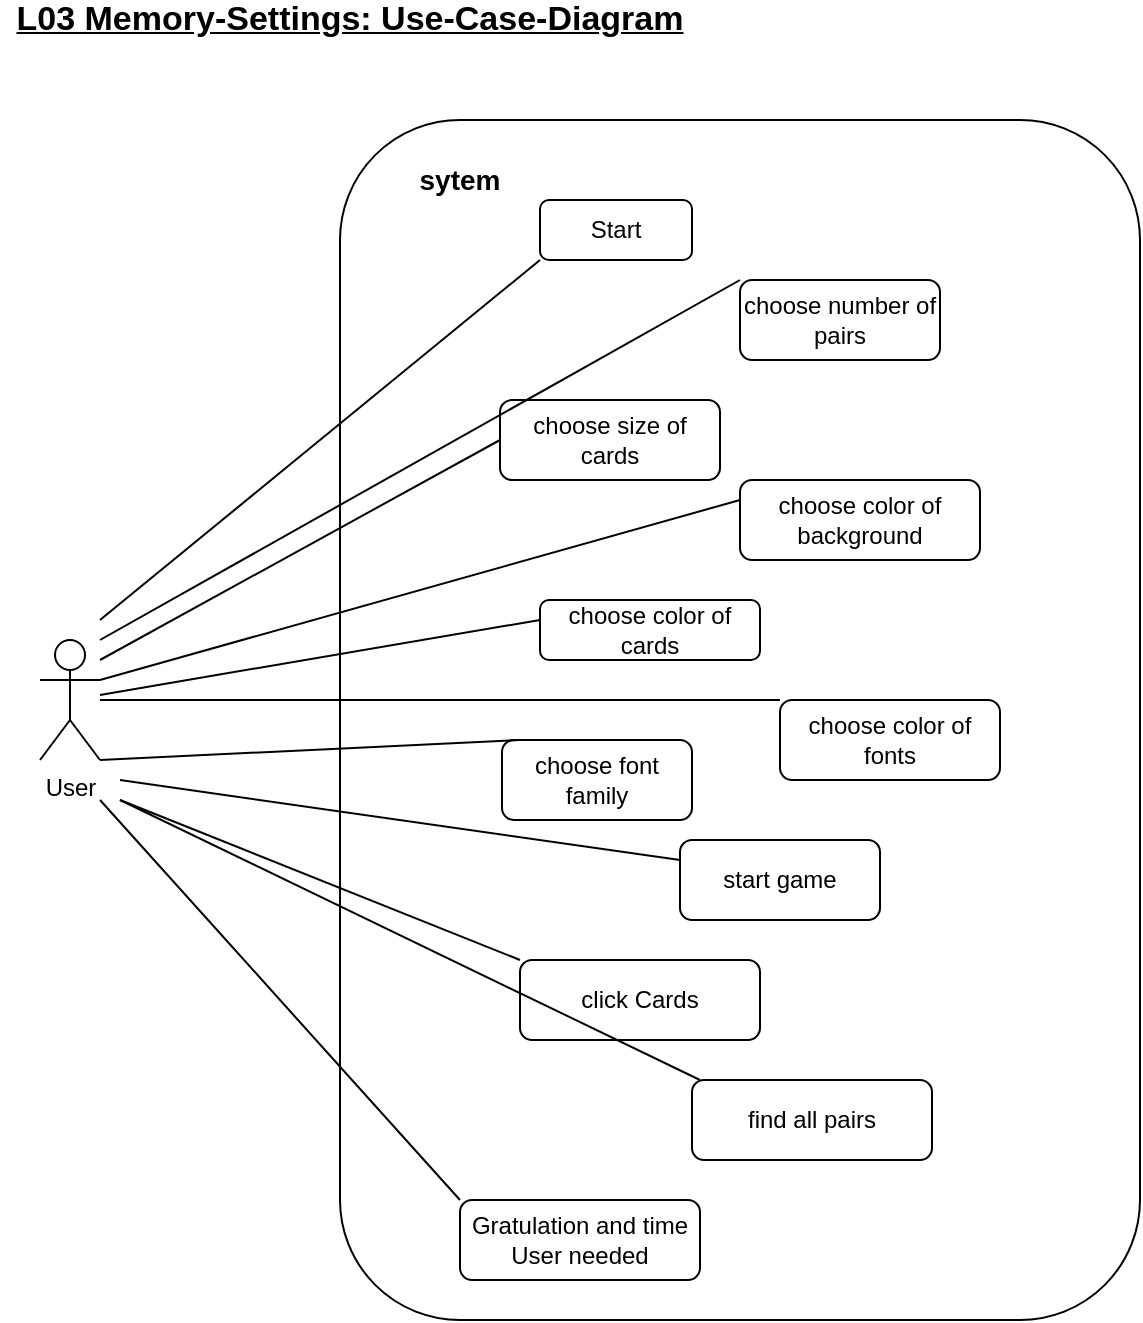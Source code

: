 <mxfile version="14.5.1" type="device"><diagram id="OAyy8TfhF4LClcCYPMqm" name="Seite-1"><mxGraphModel dx="1086" dy="846" grid="1" gridSize="10" guides="1" tooltips="1" connect="1" arrows="1" fold="1" page="1" pageScale="1" pageWidth="827" pageHeight="1169" math="0" shadow="0"><root><mxCell id="0"/><mxCell id="1" parent="0"/><mxCell id="e0Eaepbnbs62gBHFzPpm-1" value="&lt;font style=&quot;font-size: 17px&quot;&gt;&lt;b&gt;&lt;u&gt;L03 Memory-Settings: Use-Case-Diagram&lt;/u&gt;&lt;/b&gt;&lt;/font&gt;" style="text;html=1;strokeColor=none;fillColor=none;align=center;verticalAlign=middle;whiteSpace=wrap;rounded=0;" vertex="1" parent="1"><mxGeometry x="50" y="20" width="350" height="20" as="geometry"/></mxCell><mxCell id="e0Eaepbnbs62gBHFzPpm-2" value="" style="rounded=1;whiteSpace=wrap;html=1;" vertex="1" parent="1"><mxGeometry x="220" y="80" width="400" height="600" as="geometry"/></mxCell><mxCell id="e0Eaepbnbs62gBHFzPpm-3" value="&lt;b&gt;&lt;font style=&quot;font-size: 14px&quot;&gt;sytem&lt;/font&gt;&lt;/b&gt;" style="text;html=1;strokeColor=none;fillColor=none;align=center;verticalAlign=middle;whiteSpace=wrap;rounded=0;" vertex="1" parent="1"><mxGeometry x="260" y="100" width="40" height="20" as="geometry"/></mxCell><mxCell id="e0Eaepbnbs62gBHFzPpm-4" value="User" style="shape=umlActor;verticalLabelPosition=bottom;verticalAlign=top;html=1;outlineConnect=0;" vertex="1" parent="1"><mxGeometry x="70" y="340" width="30" height="60" as="geometry"/></mxCell><mxCell id="e0Eaepbnbs62gBHFzPpm-5" value="Start" style="rounded=1;whiteSpace=wrap;html=1;" vertex="1" parent="1"><mxGeometry x="320" y="120" width="76" height="30" as="geometry"/></mxCell><mxCell id="e0Eaepbnbs62gBHFzPpm-6" value="choose number of pairs" style="rounded=1;whiteSpace=wrap;html=1;" vertex="1" parent="1"><mxGeometry x="420" y="160" width="100" height="40" as="geometry"/></mxCell><mxCell id="e0Eaepbnbs62gBHFzPpm-7" value="choose size of cards" style="rounded=1;whiteSpace=wrap;html=1;" vertex="1" parent="1"><mxGeometry x="300" y="220" width="110" height="40" as="geometry"/></mxCell><mxCell id="e0Eaepbnbs62gBHFzPpm-8" value="choose color of background" style="rounded=1;whiteSpace=wrap;html=1;" vertex="1" parent="1"><mxGeometry x="420" y="260" width="120" height="40" as="geometry"/></mxCell><mxCell id="e0Eaepbnbs62gBHFzPpm-9" value="choose color of cards" style="rounded=1;whiteSpace=wrap;html=1;" vertex="1" parent="1"><mxGeometry x="320" y="320" width="110" height="30" as="geometry"/></mxCell><mxCell id="e0Eaepbnbs62gBHFzPpm-10" value="choose color of fonts" style="rounded=1;whiteSpace=wrap;html=1;" vertex="1" parent="1"><mxGeometry x="440" y="370" width="110" height="40" as="geometry"/></mxCell><mxCell id="e0Eaepbnbs62gBHFzPpm-11" value="choose font family" style="rounded=1;whiteSpace=wrap;html=1;" vertex="1" parent="1"><mxGeometry x="301" y="390" width="95" height="40" as="geometry"/></mxCell><mxCell id="e0Eaepbnbs62gBHFzPpm-12" value="" style="endArrow=none;html=1;" edge="1" parent="1"><mxGeometry width="50" height="50" relative="1" as="geometry"><mxPoint x="100" y="330" as="sourcePoint"/><mxPoint x="320" y="150" as="targetPoint"/></mxGeometry></mxCell><mxCell id="e0Eaepbnbs62gBHFzPpm-13" value="" style="endArrow=none;html=1;" edge="1" parent="1"><mxGeometry width="50" height="50" relative="1" as="geometry"><mxPoint x="100" y="340" as="sourcePoint"/><mxPoint x="420" y="160" as="targetPoint"/></mxGeometry></mxCell><mxCell id="e0Eaepbnbs62gBHFzPpm-14" value="" style="endArrow=none;html=1;" edge="1" parent="1"><mxGeometry width="50" height="50" relative="1" as="geometry"><mxPoint x="100" y="350" as="sourcePoint"/><mxPoint x="300" y="240" as="targetPoint"/></mxGeometry></mxCell><mxCell id="e0Eaepbnbs62gBHFzPpm-15" value="" style="endArrow=none;html=1;" edge="1" parent="1"><mxGeometry width="50" height="50" relative="1" as="geometry"><mxPoint x="100" y="360" as="sourcePoint"/><mxPoint x="420" y="270" as="targetPoint"/></mxGeometry></mxCell><mxCell id="e0Eaepbnbs62gBHFzPpm-16" value="" style="endArrow=none;html=1;" edge="1" parent="1" source="e0Eaepbnbs62gBHFzPpm-4"><mxGeometry width="50" height="50" relative="1" as="geometry"><mxPoint x="270" y="380" as="sourcePoint"/><mxPoint x="320" y="330" as="targetPoint"/></mxGeometry></mxCell><mxCell id="e0Eaepbnbs62gBHFzPpm-17" value="" style="endArrow=none;html=1;" edge="1" parent="1" source="e0Eaepbnbs62gBHFzPpm-4"><mxGeometry width="50" height="50" relative="1" as="geometry"><mxPoint x="390" y="420" as="sourcePoint"/><mxPoint x="440" y="370" as="targetPoint"/></mxGeometry></mxCell><mxCell id="e0Eaepbnbs62gBHFzPpm-18" value="" style="endArrow=none;html=1;exitX=1;exitY=1;exitDx=0;exitDy=0;exitPerimeter=0;" edge="1" parent="1" source="e0Eaepbnbs62gBHFzPpm-4"><mxGeometry width="50" height="50" relative="1" as="geometry"><mxPoint x="260" y="440" as="sourcePoint"/><mxPoint x="310" y="390" as="targetPoint"/></mxGeometry></mxCell><mxCell id="e0Eaepbnbs62gBHFzPpm-19" value="start game" style="rounded=1;whiteSpace=wrap;html=1;" vertex="1" parent="1"><mxGeometry x="390" y="440" width="100" height="40" as="geometry"/></mxCell><mxCell id="e0Eaepbnbs62gBHFzPpm-20" value="" style="endArrow=none;html=1;" edge="1" parent="1"><mxGeometry width="50" height="50" relative="1" as="geometry"><mxPoint x="110" y="410" as="sourcePoint"/><mxPoint x="390" y="450" as="targetPoint"/></mxGeometry></mxCell><mxCell id="e0Eaepbnbs62gBHFzPpm-22" value="click Cards" style="rounded=1;whiteSpace=wrap;html=1;" vertex="1" parent="1"><mxGeometry x="310" y="500" width="120" height="40" as="geometry"/></mxCell><mxCell id="e0Eaepbnbs62gBHFzPpm-23" value="" style="endArrow=none;html=1;" edge="1" parent="1"><mxGeometry width="50" height="50" relative="1" as="geometry"><mxPoint x="110" y="420" as="sourcePoint"/><mxPoint x="310" y="500" as="targetPoint"/></mxGeometry></mxCell><mxCell id="e0Eaepbnbs62gBHFzPpm-24" value="find all pairs" style="rounded=1;whiteSpace=wrap;html=1;" vertex="1" parent="1"><mxGeometry x="396" y="560" width="120" height="40" as="geometry"/></mxCell><mxCell id="e0Eaepbnbs62gBHFzPpm-26" value="" style="endArrow=none;html=1;" edge="1" parent="1"><mxGeometry width="50" height="50" relative="1" as="geometry"><mxPoint x="110" y="420" as="sourcePoint"/><mxPoint x="400" y="560" as="targetPoint"/></mxGeometry></mxCell><mxCell id="e0Eaepbnbs62gBHFzPpm-27" value="Gratulation and time User needed" style="rounded=1;whiteSpace=wrap;html=1;" vertex="1" parent="1"><mxGeometry x="280" y="620" width="120" height="40" as="geometry"/></mxCell><mxCell id="e0Eaepbnbs62gBHFzPpm-28" value="" style="endArrow=none;html=1;" edge="1" parent="1"><mxGeometry width="50" height="50" relative="1" as="geometry"><mxPoint x="100" y="420" as="sourcePoint"/><mxPoint x="280" y="620" as="targetPoint"/></mxGeometry></mxCell></root></mxGraphModel></diagram></mxfile>